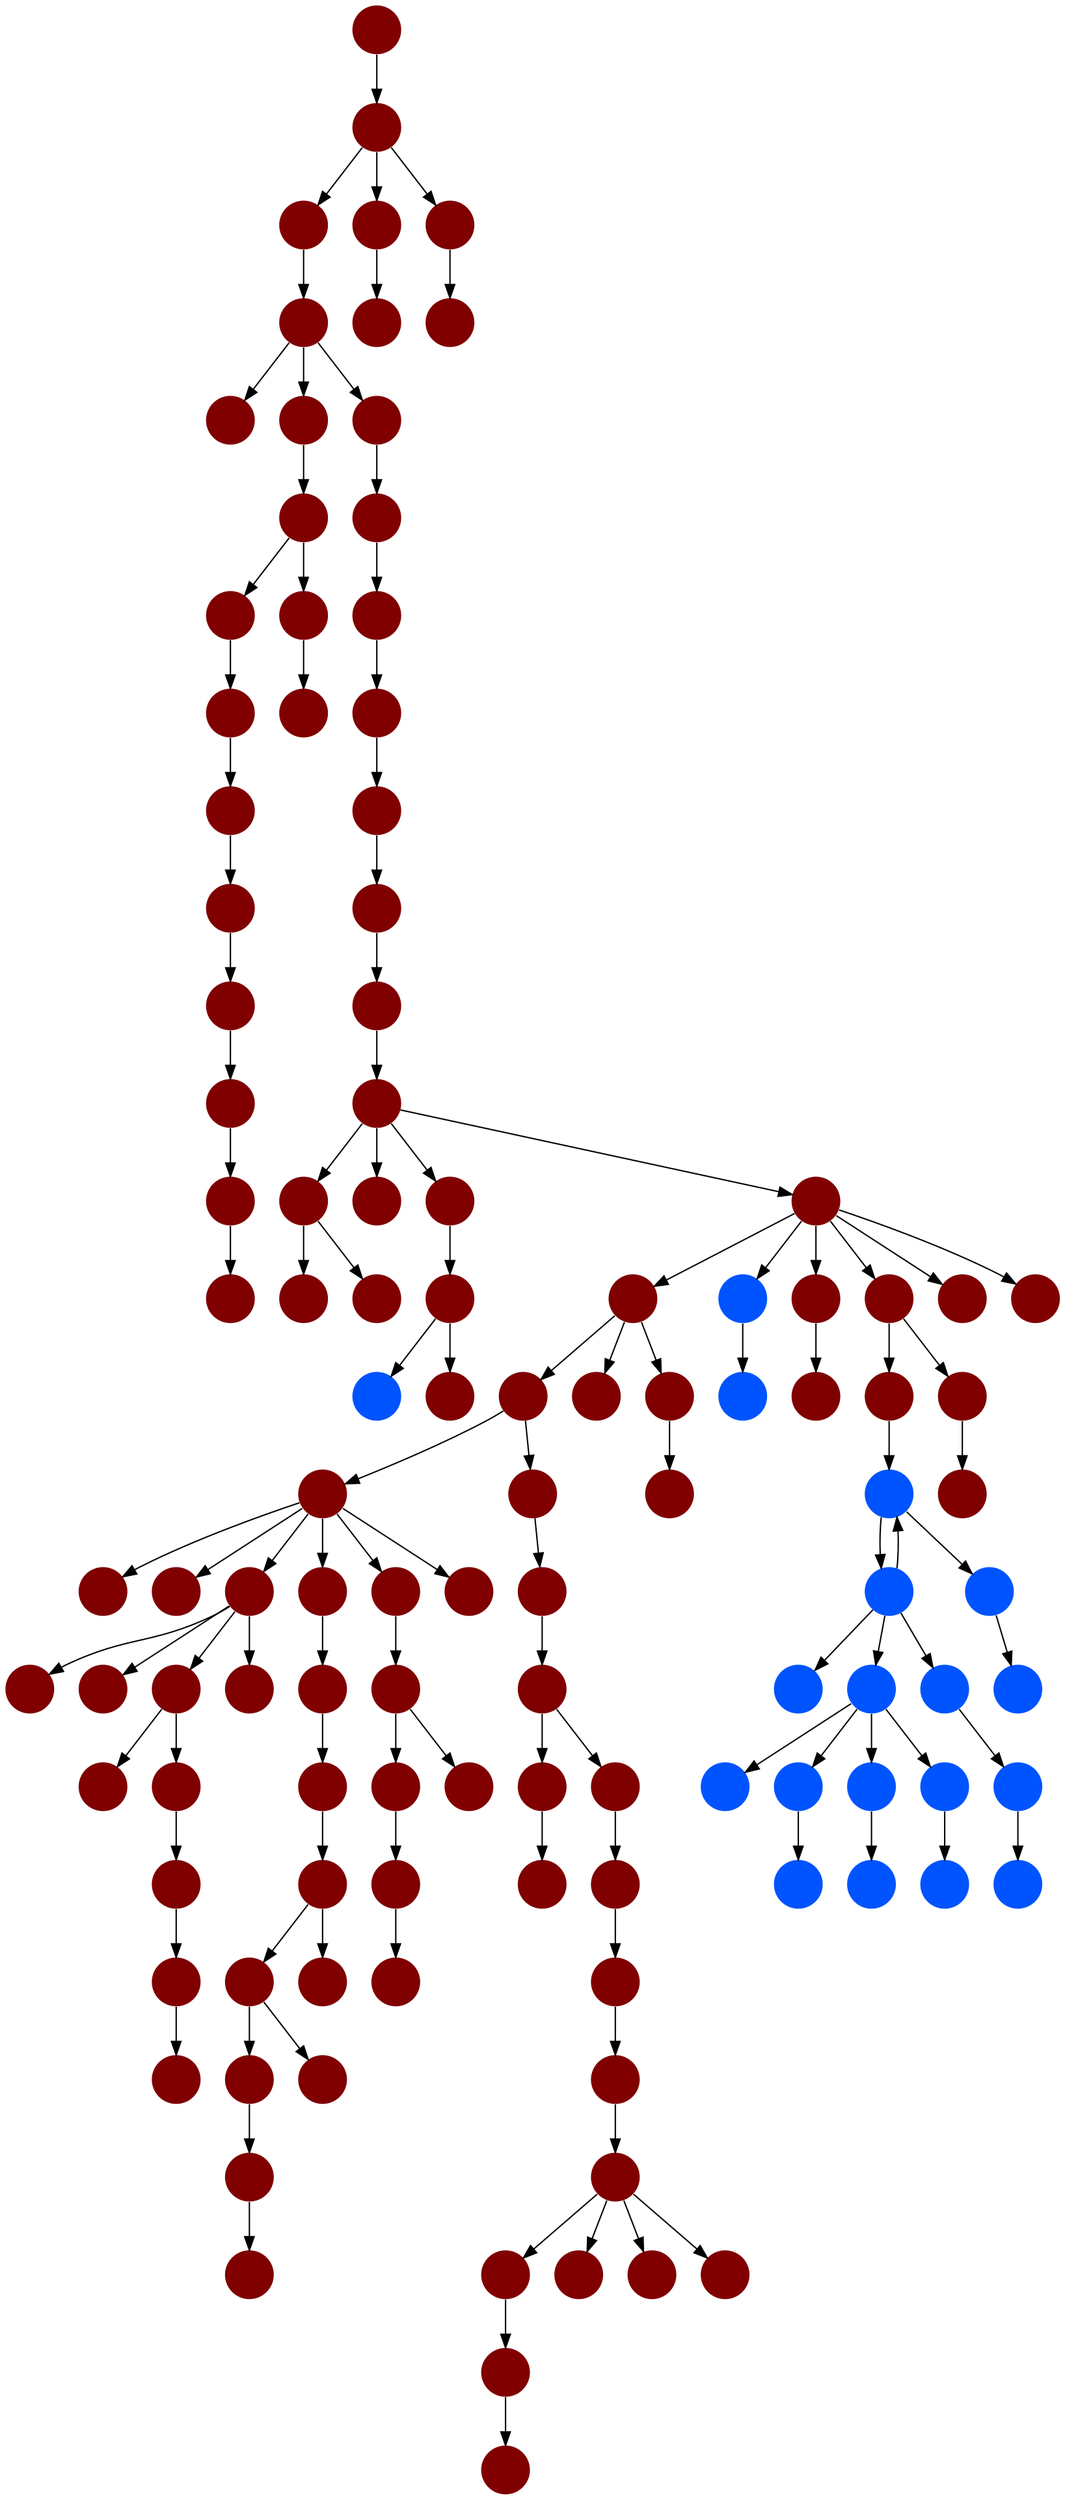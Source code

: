 digraph{
0 [tooltip = "Y", penwidth = 0, style = filled, fillcolor = "#800000", shape = circle, label = ""]
1 [tooltip = "Y", penwidth = 0, style = filled, fillcolor = "#800000", shape = circle, label = ""]
2 [tooltip = "Y", penwidth = 0, style = filled, fillcolor = "#800000", shape = circle, label = ""]
3 [tooltip = "Y", penwidth = 0, style = filled, fillcolor = "#800000", shape = circle, label = ""]
4 [tooltip = "Y", penwidth = 0, style = filled, fillcolor = "#800000", shape = circle, label = ""]
5 [tooltip = "Y", penwidth = 0, style = filled, fillcolor = "#800000", shape = circle, label = ""]
6 [tooltip = "Y", penwidth = 0, style = filled, fillcolor = "#800000", shape = circle, label = ""]
7 [tooltip = "Y", penwidth = 0, style = filled, fillcolor = "#800000", shape = circle, label = ""]
8 [tooltip = "Y", penwidth = 0, style = filled, fillcolor = "#800000", shape = circle, label = ""]
9 [tooltip = "Y", penwidth = 0, style = filled, fillcolor = "#800000", shape = circle, label = ""]
10 [tooltip = "Y", penwidth = 0, style = filled, fillcolor = "#800000", shape = circle, label = ""]
11 [tooltip = "Y", penwidth = 0, style = filled, fillcolor = "#800000", shape = circle, label = ""]
12 [tooltip = "Y", penwidth = 0, style = filled, fillcolor = "#800000", shape = circle, label = ""]
13 [tooltip = "Y", penwidth = 0, style = filled, fillcolor = "#800000", shape = circle, label = ""]
14 [tooltip = "Y", penwidth = 0, style = filled, fillcolor = "#800000", shape = circle, label = ""]
15 [tooltip = "Y", penwidth = 0, style = filled, fillcolor = "#800000", shape = circle, label = ""]
16 [tooltip = "Y", penwidth = 0, style = filled, fillcolor = "#800000", shape = circle, label = ""]
17 [tooltip = "Y", penwidth = 0, style = filled, fillcolor = "#800000", shape = circle, label = ""]
18 [tooltip = "Y", penwidth = 0, style = filled, fillcolor = "#800000", shape = circle, label = ""]
19 [tooltip = "Y", penwidth = 0, style = filled, fillcolor = "#800000", shape = circle, label = ""]
20 [tooltip = "Y", penwidth = 0, style = filled, fillcolor = "#800000", shape = circle, label = ""]
21 [tooltip = "Y", penwidth = 0, style = filled, fillcolor = "#800000", shape = circle, label = ""]
22 [tooltip = "Y", penwidth = 0, style = filled, fillcolor = "#800000", shape = circle, label = ""]
23 [tooltip = "Y", penwidth = 0, style = filled, fillcolor = "#800000", shape = circle, label = ""]
24 [tooltip = "Y", penwidth = 0, style = filled, fillcolor = "#800000", shape = circle, label = ""]
25 [tooltip = "Y", penwidth = 0, style = filled, fillcolor = "#800000", shape = circle, label = ""]
26 [tooltip = "Y", penwidth = 0, style = filled, fillcolor = "#800000", shape = circle, label = ""]
27 [tooltip = "Y", penwidth = 0, style = filled, fillcolor = "#800000", shape = circle, label = ""]
28 [tooltip = "Y", penwidth = 0, style = filled, fillcolor = "#800000", shape = circle, label = ""]
29 [tooltip = "Y", penwidth = 0, style = filled, fillcolor = "#800000", shape = circle, label = ""]
30 [tooltip = "Y", penwidth = 0, style = filled, fillcolor = "#800000", shape = circle, label = ""]
31 [tooltip = "Y", penwidth = 0, style = filled, fillcolor = "#800000", shape = circle, label = ""]
32 [tooltip = "Y", penwidth = 0, style = filled, fillcolor = "#800000", shape = circle, label = ""]
33 [tooltip = "Y", penwidth = 0, style = filled, fillcolor = "#800000", shape = circle, label = ""]
34 [tooltip = "Y", penwidth = 0, style = filled, fillcolor = "#800000", shape = circle, label = ""]
35 [tooltip = "Y", penwidth = 0, style = filled, fillcolor = "#800000", shape = circle, label = ""]
36 [tooltip = "Y", penwidth = 0, style = filled, fillcolor = "#800000", shape = circle, label = ""]
37 [tooltip = "Y", penwidth = 0, style = filled, fillcolor = "#800000", shape = circle, label = ""]
38 [tooltip = "Y", penwidth = 0, style = filled, fillcolor = "#800000", shape = circle, label = ""]
39 [tooltip = "Y", penwidth = 0, style = filled, fillcolor = "#800000", shape = circle, label = ""]
40 [tooltip = "Y", penwidth = 0, style = filled, fillcolor = "#800000", shape = circle, label = ""]
41 [tooltip = "Y", penwidth = 0, style = filled, fillcolor = "#800000", shape = circle, label = ""]
42 [tooltip = "Y", penwidth = 0, style = filled, fillcolor = "#800000", shape = circle, label = ""]
43 [tooltip = "Y", penwidth = 0, style = filled, fillcolor = "#800000", shape = circle, label = ""]
44 [tooltip = "Y", penwidth = 0, style = filled, fillcolor = "#800000", shape = circle, label = ""]
45 [tooltip = "Y", penwidth = 0, style = filled, fillcolor = "#800000", shape = circle, label = ""]
46 [tooltip = "Y", penwidth = 0, style = filled, fillcolor = "#800000", shape = circle, label = ""]
47 [tooltip = "Y", penwidth = 0, style = filled, fillcolor = "#800000", shape = circle, label = ""]
48 [tooltip = "Y", penwidth = 0, style = filled, fillcolor = "#800000", shape = circle, label = ""]
49 [tooltip = "Y", penwidth = 0, style = filled, fillcolor = "#800000", shape = circle, label = ""]
50 [tooltip = "Y", penwidth = 0, style = filled, fillcolor = "#800000", shape = circle, label = ""]
51 [tooltip = "Y", penwidth = 0, style = filled, fillcolor = "#800000", shape = circle, label = ""]
52 [tooltip = "Y", penwidth = 0, style = filled, fillcolor = "#800000", shape = circle, label = ""]
53 [tooltip = "Y", penwidth = 0, style = filled, fillcolor = "#800000", shape = circle, label = ""]
54 [tooltip = "Y", penwidth = 0, style = filled, fillcolor = "#800000", shape = circle, label = ""]
55 [tooltip = "Y", penwidth = 0, style = filled, fillcolor = "#800000", shape = circle, label = ""]
56 [tooltip = "Y", penwidth = 0, style = filled, fillcolor = "#800000", shape = circle, label = ""]
57 [tooltip = "Y", penwidth = 0, style = filled, fillcolor = "#800000", shape = circle, label = ""]
58 [tooltip = "Y", penwidth = 0, style = filled, fillcolor = "#800000", shape = circle, label = ""]
59 [tooltip = "Y", penwidth = 0, style = filled, fillcolor = "#800000", shape = circle, label = ""]
60 [tooltip = "Y", penwidth = 0, style = filled, fillcolor = "#800000", shape = circle, label = ""]
61 [tooltip = "Y", penwidth = 0, style = filled, fillcolor = "#800000", shape = circle, label = ""]
62 [tooltip = "F", penwidth = 0, style = filled, fillcolor = "#0054ff", shape = circle, label = ""]
63 [tooltip = "F", penwidth = 0, style = filled, fillcolor = "#0054ff", shape = circle, label = ""]
64 [tooltip = "F", penwidth = 0, style = filled, fillcolor = "#0054ff", shape = circle, label = ""]
65 [tooltip = "F", penwidth = 0, style = filled, fillcolor = "#0054ff", shape = circle, label = ""]
66 [tooltip = "F", penwidth = 0, style = filled, fillcolor = "#0054ff", shape = circle, label = ""]
67 [tooltip = "Y", penwidth = 0, style = filled, fillcolor = "#800000", shape = circle, label = ""]
68 [tooltip = "Y", penwidth = 0, style = filled, fillcolor = "#800000", shape = circle, label = ""]
69 [tooltip = "Y", penwidth = 0, style = filled, fillcolor = "#800000", shape = circle, label = ""]
70 [tooltip = "Y", penwidth = 0, style = filled, fillcolor = "#800000", shape = circle, label = ""]
71 [tooltip = "Y", penwidth = 0, style = filled, fillcolor = "#800000", shape = circle, label = ""]
72 [tooltip = "Y", penwidth = 0, style = filled, fillcolor = "#800000", shape = circle, label = ""]
73 [tooltip = "Y", penwidth = 0, style = filled, fillcolor = "#800000", shape = circle, label = ""]
74 [tooltip = "Y", penwidth = 0, style = filled, fillcolor = "#800000", shape = circle, label = ""]
75 [tooltip = "Y", penwidth = 0, style = filled, fillcolor = "#800000", shape = circle, label = ""]
76 [tooltip = "Y", penwidth = 0, style = filled, fillcolor = "#800000", shape = circle, label = ""]
77 [tooltip = "F", penwidth = 0, style = filled, fillcolor = "#0054ff", shape = circle, label = ""]
78 [tooltip = "Y", penwidth = 0, style = filled, fillcolor = "#800000", shape = circle, label = ""]
79 [tooltip = "Y", penwidth = 0, style = filled, fillcolor = "#800000", shape = circle, label = ""]
80 [tooltip = "Y", penwidth = 0, style = filled, fillcolor = "#800000", shape = circle, label = ""]
81 [tooltip = "F", penwidth = 0, style = filled, fillcolor = "#0054ff", shape = circle, label = ""]
82 [tooltip = "F", penwidth = 0, style = filled, fillcolor = "#0054ff", shape = circle, label = ""]
83 [tooltip = "Y", penwidth = 0, style = filled, fillcolor = "#800000", shape = circle, label = ""]
84 [tooltip = "Y", penwidth = 0, style = filled, fillcolor = "#800000", shape = circle, label = ""]
85 [tooltip = "Y", penwidth = 0, style = filled, fillcolor = "#800000", shape = circle, label = ""]
86 [tooltip = "Y", penwidth = 0, style = filled, fillcolor = "#800000", shape = circle, label = ""]
87 [tooltip = "Y", penwidth = 0, style = filled, fillcolor = "#800000", shape = circle, label = ""]
88 [tooltip = "Y", penwidth = 0, style = filled, fillcolor = "#800000", shape = circle, label = ""]
89 [tooltip = "Y", penwidth = 0, style = filled, fillcolor = "#800000", shape = circle, label = ""]
90 [tooltip = "F", penwidth = 0, style = filled, fillcolor = "#0054ff", shape = circle, label = ""]
91 [tooltip = "F", penwidth = 0, style = filled, fillcolor = "#0054ff", shape = circle, label = ""]
92 [tooltip = "F", penwidth = 0, style = filled, fillcolor = "#0054ff", shape = circle, label = ""]
93 [tooltip = "F", penwidth = 0, style = filled, fillcolor = "#0054ff", shape = circle, label = ""]
94 [tooltip = "Y", penwidth = 0, style = filled, fillcolor = "#800000", shape = circle, label = ""]
95 [tooltip = "Y", penwidth = 0, style = filled, fillcolor = "#800000", shape = circle, label = ""]
96 [tooltip = "Y", penwidth = 0, style = filled, fillcolor = "#800000", shape = circle, label = ""]
97 [tooltip = "Y", penwidth = 0, style = filled, fillcolor = "#800000", shape = circle, label = ""]
98 [tooltip = "Y", penwidth = 0, style = filled, fillcolor = "#800000", shape = circle, label = ""]
99 [tooltip = "Y", penwidth = 0, style = filled, fillcolor = "#800000", shape = circle, label = ""]
100 [tooltip = "Y", penwidth = 0, style = filled, fillcolor = "#800000", shape = circle, label = ""]
101 [tooltip = "Y", penwidth = 0, style = filled, fillcolor = "#800000", shape = circle, label = ""]
102 [tooltip = "Y", penwidth = 0, style = filled, fillcolor = "#800000", shape = circle, label = ""]
103 [tooltip = "F", penwidth = 0, style = filled, fillcolor = "#0054ff", shape = circle, label = ""]
104 [tooltip = "F", penwidth = 0, style = filled, fillcolor = "#0054ff", shape = circle, label = ""]
105 [tooltip = "F", penwidth = 0, style = filled, fillcolor = "#0054ff", shape = circle, label = ""]
106 [tooltip = "F", penwidth = 0, style = filled, fillcolor = "#0054ff", shape = circle, label = ""]
107 [tooltip = "F", penwidth = 0, style = filled, fillcolor = "#0054ff", shape = circle, label = ""]
108 [tooltip = "Y", penwidth = 0, style = filled, fillcolor = "#800000", shape = circle, label = ""]
109 [tooltip = "Y", penwidth = 0, style = filled, fillcolor = "#800000", shape = circle, label = ""]
110 [tooltip = "Y", penwidth = 0, style = filled, fillcolor = "#800000", shape = circle, label = ""]
111 [tooltip = "F", penwidth = 0, style = filled, fillcolor = "#0054ff", shape = circle, label = ""]
112 [tooltip = "F", penwidth = 0, style = filled, fillcolor = "#0054ff", shape = circle, label = ""]
113 [tooltip = "Y", penwidth = 0, style = filled, fillcolor = "#800000", shape = circle, label = ""]
114 [tooltip = "Y", penwidth = 0, style = filled, fillcolor = "#800000", shape = circle, label = ""]
24 -> 30
98 -> 102
86 -> 87
92 -> 93
34 -> 52
13 -> 17
34 -> 35
54 -> 55
23 -> 7
78 -> 86
46 -> 48
70 -> 38
24 -> 27
49 -> 53
101 -> 98
74 -> 73
34 -> 85
51 -> 49
56 -> 58
82 -> 81
37 -> 29
7 -> 8
41 -> 45
34 -> 41
103 -> 104
101 -> 114
3 -> 18
30 -> 69
18 -> 19
15 -> 16
62 -> 91
102 -> 100
91 -> 90
85 -> 37
38 -> 44
46 -> 43
24 -> 67
48 -> 21
111 -> 112
67 -> 56
6 -> 4
58 -> 60
67 -> 94
57 -> 110
72 -> 71
61 -> 78
1 -> 0
91 -> 111
56 -> 59
67 -> 72
0 -> 5
53 -> 39
69 -> 66
41 -> 46
80 -> 70
69 -> 95
52 -> 51
63 -> 82
101 -> 113
37 -> 36
97 -> 96
65 -> 64
26 -> 25
22 -> 20
107 -> 106
41 -> 47
34 -> 109
44 -> 31
9 -> 11
68 -> 63
16 -> 12
39 -> 40
12 -> 14
17 -> 10
55 -> 61
60 -> 54
34 -> 33
24 -> 26
41 -> 42
67 -> 76
67 -> 65
0 -> 6
28 -> 89
8 -> 15
79 -> 80
29 -> 28
87 -> 101
39 -> 108
67 -> 75
14 -> 13
40 -> 84
0 -> 3
31 -> 32
101 -> 99
18 -> 23
75 -> 74
56 -> 97
91 -> 92
106 -> 105
55 -> 57
26 -> 88
75 -> 68
18 -> 79
32 -> 24
91 -> 103
62 -> 63
84 -> 83
63 -> 62
58 -> 34
53 -> 50
7 -> 9
21 -> 22
62 -> 107
5 -> 2
62 -> 77
}